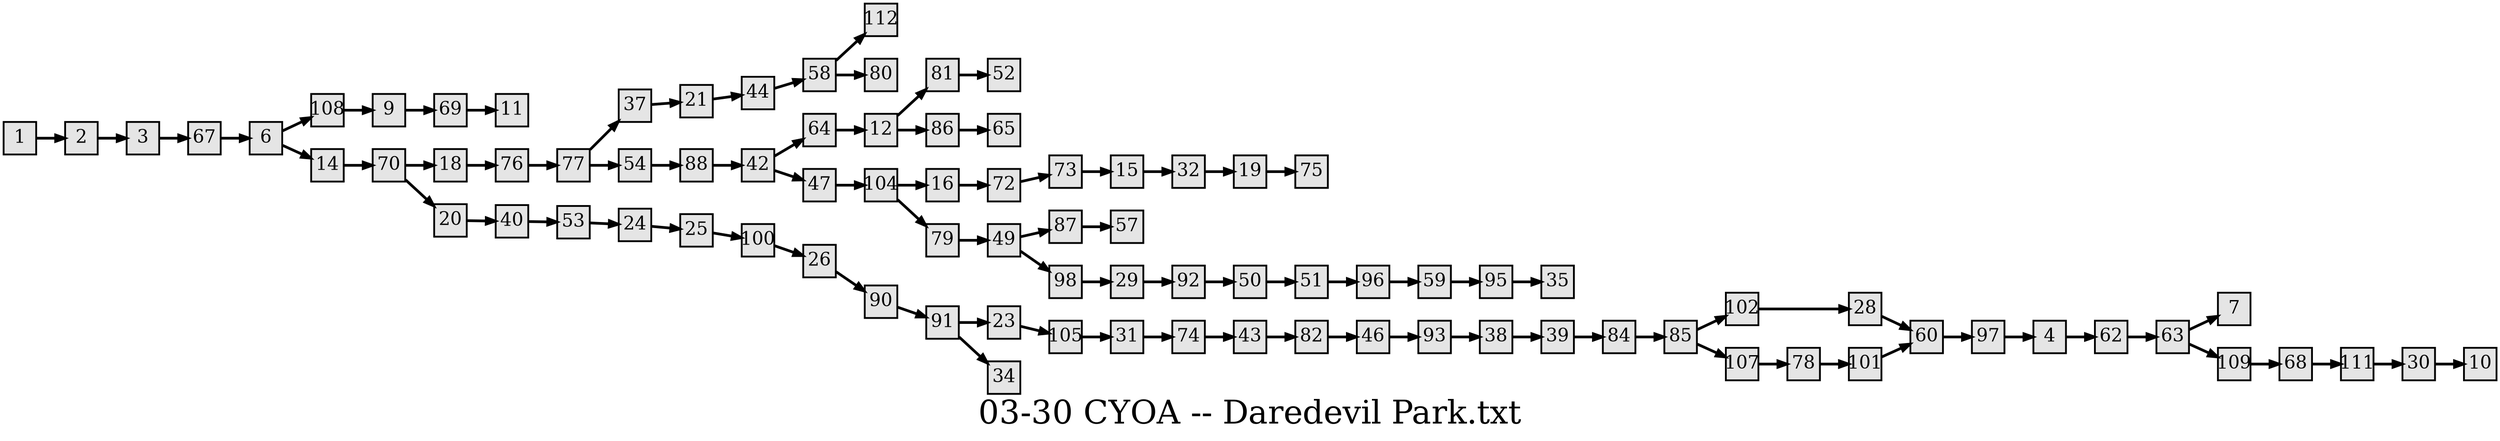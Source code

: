 digraph g{
  graph [ label="03-30 CYOA -- Daredevil Park.txt" rankdir=LR, ordering=out, fontsize=36, nodesep="0.35", ranksep="0.45"];
  node  [shape=rect, penwidth=2, fontsize=20, style=filled, fillcolor=grey90, margin="0,0", labelfloat=true, regular=true, fixedsize=true];
  edge  [labelfloat=true, penwidth=3, fontsize=12];

  1 -> 2;
  2 -> 3;
  3 -> 67;
  4 -> 62;
  6 -> 108;
  6 -> 14;
  9 -> 69;
  12 -> 81;
  12 -> 86;
  14 -> 70;
  15 -> 32;
  16 -> 72;
  18 -> 76;
  19 -> 75;
  20 -> 40;
  21 -> 44;
  23 -> 105;
  24 -> 25;
  25 -> 100;
  26 -> 90;
  28 -> 60;
  29 -> 92;
  30 -> 10;
  31 -> 74;
  32 -> 19;
  37 -> 21;
  38 -> 39;
  39 -> 84;
  40 -> 53;
  42 -> 64;
  42 -> 47;
  43 -> 82;
  44 -> 58;
  46 -> 93;
  47 -> 104;
  49 -> 87;
  49 -> 98;
  50 -> 51;
  51 -> 96;
  53 -> 24;
  54 -> 88;
  58 -> 112;
  58 -> 80;
  59 -> 95;
  60 -> 97;
  62 -> 63;
  63 -> 7;
  63 -> 109;
  64 -> 12;
  67 -> 6;
  68 -> 111;
  69 -> 11;
  70 -> 18;
  70 -> 20;
  72 -> 73;
  73 -> 15;
  74 -> 43;
  76 -> 77;
  77 -> 37;
  77 -> 54;
  78 -> 101;
  79 -> 49;
  81 -> 52;
  82 -> 46;
  84 -> 85;
  85 -> 102;
  85 -> 107;
  86 -> 65;
  87 -> 57;
  88 -> 42;
  90 -> 91;
  91 -> 23;
  91 -> 34;
  92 -> 50;
  93 -> 38;
  95 -> 35;
  96 -> 59;
  97 -> 4;
  98 -> 29;
  100 -> 26;
  101 -> 60;
  102 -> 28;
  104 -> 16;
  104 -> 79;
  105 -> 31;
  107 -> 78;
  108 -> 9;
  109 -> 68;
  111 -> 30;
}

